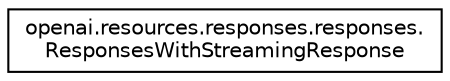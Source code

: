 digraph "Graphical Class Hierarchy"
{
 // LATEX_PDF_SIZE
  edge [fontname="Helvetica",fontsize="10",labelfontname="Helvetica",labelfontsize="10"];
  node [fontname="Helvetica",fontsize="10",shape=record];
  rankdir="LR";
  Node0 [label="openai.resources.responses.responses.\lResponsesWithStreamingResponse",height=0.2,width=0.4,color="black", fillcolor="white", style="filled",URL="$classopenai_1_1resources_1_1responses_1_1responses_1_1ResponsesWithStreamingResponse.html",tooltip=" "];
}
